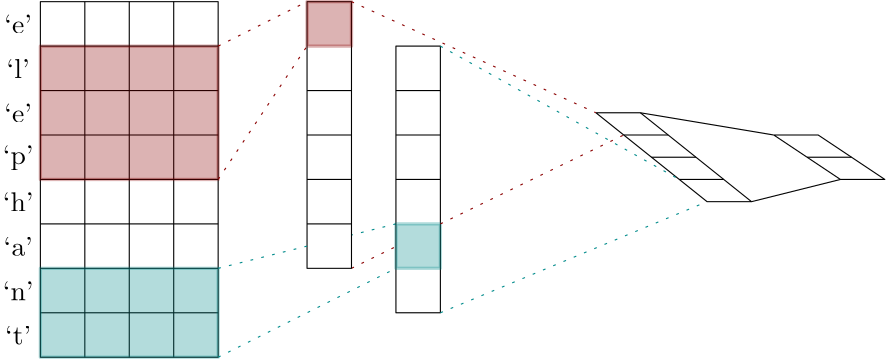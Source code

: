 <?xml version="1.0"?>
<!DOCTYPE ipe SYSTEM "ipe.dtd">
<ipe version="70206" creator="Ipe 7.2.10">
<info created="D:20191207222931" modified="D:20191207222931"/>
<ipestyle name="basic">
<symbol name="arrow/arc(spx)">
<path stroke="sym-stroke" fill="sym-stroke" pen="sym-pen">
0 0 m
-1 0.333 l
-1 -0.333 l
h
</path>
</symbol>
<symbol name="arrow/farc(spx)">
<path stroke="sym-stroke" fill="white" pen="sym-pen">
0 0 m
-1 0.333 l
-1 -0.333 l
h
</path>
</symbol>
<symbol name="arrow/ptarc(spx)">
<path stroke="sym-stroke" fill="sym-stroke" pen="sym-pen">
0 0 m
-1 0.333 l
-0.8 0 l
-1 -0.333 l
h
</path>
</symbol>
<symbol name="arrow/fptarc(spx)">
<path stroke="sym-stroke" fill="white" pen="sym-pen">
0 0 m
-1 0.333 l
-0.8 0 l
-1 -0.333 l
h
</path>
</symbol>
<symbol name="mark/circle(sx)" transformations="translations">
<path fill="sym-stroke">
0.6 0 0 0.6 0 0 e
0.4 0 0 0.4 0 0 e
</path>
</symbol>
<symbol name="mark/disk(sx)" transformations="translations">
<path fill="sym-stroke">
0.6 0 0 0.6 0 0 e
</path>
</symbol>
<symbol name="mark/fdisk(sfx)" transformations="translations">
<group>
<path fill="sym-fill">
0.5 0 0 0.5 0 0 e
</path>
<path fill="sym-stroke" fillrule="eofill">
0.6 0 0 0.6 0 0 e
0.4 0 0 0.4 0 0 e
</path>
</group>
</symbol>
<symbol name="mark/box(sx)" transformations="translations">
<path fill="sym-stroke" fillrule="eofill">
-0.6 -0.6 m
0.6 -0.6 l
0.6 0.6 l
-0.6 0.6 l
h
-0.4 -0.4 m
0.4 -0.4 l
0.4 0.4 l
-0.4 0.4 l
h
</path>
</symbol>
<symbol name="mark/square(sx)" transformations="translations">
<path fill="sym-stroke">
-0.6 -0.6 m
0.6 -0.6 l
0.6 0.6 l
-0.6 0.6 l
h
</path>
</symbol>
<symbol name="mark/fsquare(sfx)" transformations="translations">
<group>
<path fill="sym-fill">
-0.5 -0.5 m
0.5 -0.5 l
0.5 0.5 l
-0.5 0.5 l
h
</path>
<path fill="sym-stroke" fillrule="eofill">
-0.6 -0.6 m
0.6 -0.6 l
0.6 0.6 l
-0.6 0.6 l
h
-0.4 -0.4 m
0.4 -0.4 l
0.4 0.4 l
-0.4 0.4 l
h
</path>
</group>
</symbol>
<symbol name="mark/cross(sx)" transformations="translations">
<group>
<path fill="sym-stroke">
-0.43 -0.57 m
0.57 0.43 l
0.43 0.57 l
-0.57 -0.43 l
h
</path>
<path fill="sym-stroke">
-0.43 0.57 m
0.57 -0.43 l
0.43 -0.57 l
-0.57 0.43 l
h
</path>
</group>
</symbol>
<symbol name="arrow/fnormal(spx)">
<path stroke="sym-stroke" fill="white" pen="sym-pen">
0 0 m
-1 0.333 l
-1 -0.333 l
h
</path>
</symbol>
<symbol name="arrow/pointed(spx)">
<path stroke="sym-stroke" fill="sym-stroke" pen="sym-pen">
0 0 m
-1 0.333 l
-0.8 0 l
-1 -0.333 l
h
</path>
</symbol>
<symbol name="arrow/fpointed(spx)">
<path stroke="sym-stroke" fill="white" pen="sym-pen">
0 0 m
-1 0.333 l
-0.8 0 l
-1 -0.333 l
h
</path>
</symbol>
<symbol name="arrow/linear(spx)">
<path stroke="sym-stroke" pen="sym-pen">
-1 0.333 m
0 0 l
-1 -0.333 l
</path>
</symbol>
<symbol name="arrow/fdouble(spx)">
<path stroke="sym-stroke" fill="white" pen="sym-pen">
0 0 m
-1 0.333 l
-1 -0.333 l
h
-1 0 m
-2 0.333 l
-2 -0.333 l
h
</path>
</symbol>
<symbol name="arrow/double(spx)">
<path stroke="sym-stroke" fill="sym-stroke" pen="sym-pen">
0 0 m
-1 0.333 l
-1 -0.333 l
h
-1 0 m
-2 0.333 l
-2 -0.333 l
h
</path>
</symbol>
<pen name="heavier" value="0.8"/>
<pen name="fat" value="1.2"/>
<pen name="ultrafat" value="2"/>
<symbolsize name="large" value="5"/>
<symbolsize name="small" value="2"/>
<symbolsize name="tiny" value="1.1"/>
<arrowsize name="large" value="10"/>
<arrowsize name="small" value="5"/>
<arrowsize name="tiny" value="3"/>
<color name="red" value="1 0 0"/>
<color name="green" value="0 1 0"/>
<color name="blue" value="0 0 1"/>
<color name="yellow" value="1 1 0"/>
<color name="orange" value="1 0.647 0"/>
<color name="gold" value="1 0.843 0"/>
<color name="purple" value="0.627 0.125 0.941"/>
<color name="gray" value="0.745"/>
<color name="brown" value="0.647 0.165 0.165"/>
<color name="navy" value="0 0 0.502"/>
<color name="pink" value="1 0.753 0.796"/>
<color name="seagreen" value="0.18 0.545 0.341"/>
<color name="turquoise" value="0.251 0.878 0.816"/>
<color name="violet" value="0.933 0.51 0.933"/>
<color name="darkblue" value="0 0 0.545"/>
<color name="darkcyan" value="0 0.545 0.545"/>
<color name="darkgray" value="0.663"/>
<color name="darkgreen" value="0 0.392 0"/>
<color name="darkmagenta" value="0.545 0 0.545"/>
<color name="darkorange" value="1 0.549 0"/>
<color name="darkred" value="0.545 0 0"/>
<color name="lightblue" value="0.678 0.847 0.902"/>
<color name="lightcyan" value="0.878 1 1"/>
<color name="lightgray" value="0.827"/>
<color name="lightgreen" value="0.565 0.933 0.565"/>
<color name="lightyellow" value="1 1 0.878"/>
<dashstyle name="dashed" value="[4] 0"/>
<dashstyle name="dotted" value="[1 3] 0"/>
<dashstyle name="dash dotted" value="[4 2 1 2] 0"/>
<dashstyle name="dash dot dotted" value="[4 2 1 2 1 2] 0"/>
<textsize name="large" value="\large"/>
<textsize name="Large" value="\Large"/>
<textsize name="LARGE" value="\LARGE"/>
<textsize name="huge" value="\huge"/>
<textsize name="Huge" value="\Huge"/>
<textsize name="small" value="\small"/>
<textsize name="footnote" value="\footnotesize"/>
<textsize name="tiny" value="\tiny"/>
<textstyle name="center" begin="\begin{center}" end="\end{center}"/>
<textstyle name="itemize" begin="\begin{itemize}" end="\end{itemize}"/>
<textstyle name="item" begin="\begin{itemize}\item{}" end="\end{itemize}"/>
<gridsize name="4 pts" value="4"/>
<gridsize name="8 pts (~3 mm)" value="8"/>
<gridsize name="16 pts (~6 mm)" value="16"/>
<gridsize name="32 pts (~12 mm)" value="32"/>
<gridsize name="10 pts (~3.5 mm)" value="10"/>
<gridsize name="20 pts (~7 mm)" value="20"/>
<gridsize name="14 pts (~5 mm)" value="14"/>
<gridsize name="28 pts (~10 mm)" value="28"/>
<gridsize name="56 pts (~20 mm)" value="56"/>
<anglesize name="90 deg" value="90"/>
<anglesize name="60 deg" value="60"/>
<anglesize name="45 deg" value="45"/>
<anglesize name="30 deg" value="30"/>
<anglesize name="22.5 deg" value="22.5"/>
<opacity name="10%" value="0.1"/>
<opacity name="30%" value="0.3"/>
<opacity name="50%" value="0.5"/>
<opacity name="75%" value="0.75"/>
<tiling name="falling" angle="-60" step="4" width="1"/>
<tiling name="rising" angle="30" step="4" width="1"/>
</ipestyle>
<page>
<layer name="alpha"/>
<view layers="alpha" active="alpha"/>
<path layer="alpha" matrix="1 0 0 1 0 16" stroke="black">
192 704 m
208 704 l
</path>
<path stroke="darkcyan" dash="dotted">
192 648 m
224 656 l
</path>
<path stroke="darkred" dash="dotted">
208 640 m
224 647.837 l
</path>
<path stroke="black">
96 736 m
96 608 l
160 608 l
160 736 l
h
</path>
<path stroke="black">
112 736 m
112 608 l
</path>
<path stroke="black">
128 736 m
128 608 l
</path>
<path matrix="1 0 0 1 16 0" stroke="black">
128 736 m
128 608 l
</path>
<path stroke="black">
96 720 m
160 720 l
</path>
<path matrix="1 0 0 1 0 -16" stroke="black">
96 720 m
160 720 l
</path>
<path matrix="1 0 0 1 0 -32" stroke="black">
96 720 m
160 720 l
</path>
<path matrix="1 0 0 1 0 -48" stroke="black">
96 720 m
160 720 l
</path>
<path matrix="1 0 0 1 0 -64" stroke="black">
96 720 m
160 720 l
</path>
<path matrix="1 0 0 1 0 -80" stroke="black">
96 720 m
160 720 l
</path>
<path matrix="1 0 0 1 0 -96" stroke="black">
96 720 m
160 720 l
</path>
<text matrix="1 0 0 1 -88 -48" transformations="translations" pos="176 776" stroke="black" type="label" width="9.963" height="6.918" depth="0" halign="center" valign="center">`e&apos;</text>
<text matrix="1 0 0 1 -88 -64" transformations="translations" pos="176 776" stroke="black" type="label" width="8.302" height="6.918" depth="0" halign="center" valign="center">`l&apos;</text>
<text matrix="1 0 0 1 -88 -80" transformations="translations" pos="176 776" stroke="black" type="label" width="9.963" height="6.918" depth="0" halign="center" valign="center">`e&apos;</text>
<text matrix="1 0 0 1 -88 -96" transformations="translations" pos="176 776" stroke="black" type="label" width="11.07" height="6.926" depth="1.93" halign="center" valign="center">`p&apos;</text>
<text matrix="1 0 0 1 -88 -128" transformations="translations" pos="176 776" stroke="black" type="label" width="10.516" height="6.918" depth="0" halign="center" valign="center">`a&apos;</text>
<text matrix="1 0 0 1 -88 -144" transformations="translations" pos="176 776" stroke="black" type="label" width="11.07" height="6.918" depth="0" halign="center" valign="center">`n&apos;</text>
<text matrix="1 0 0 1 -88 -160" transformations="translations" pos="176 776" stroke="black" type="label" width="9.409" height="6.918" depth="0" halign="center" valign="center">`t&apos;</text>
<text matrix="1 0 0 1 -88 -112" transformations="translations" pos="176 776" stroke="black" type="label" width="11.07" height="6.918" depth="0" halign="center" valign="center">`h&apos;</text>
<path matrix="1 0 0 1 -96 -96" stroke="darkcyan" fill="darkcyan" pen="fat" opacity="30%">
192 736 m
192 704 l
256 704 l
256 736 l
h
</path>
<path matrix="1 0 0 1 -96 -16" stroke="darkred" fill="darkred" pen="fat" opacity="30%">
192 736 m
192 688 l
256 688 l
256 736 l
h
</path>
<path stroke="black" fill="white">
192 736 m
192 640 l
208 640 l
208 736 l
h
</path>
<path stroke="black">
224 720 m
224 624 l
240 624 l
240 720 l
h
</path>
<path matrix="1 0 0 1 -32 24" stroke="darkcyan" fill="darkcyan" pen="fat" opacity="30%">
256 632 m
256 616 l
272 616 l
272 632 l
h
</path>
<path stroke="darkcyan" dash="dotted">
160 608 m
224 640 l
</path>
<path stroke="darkcyan" dash="dotted">
160 640 m
192 648 l
</path>
<path stroke="darkred" dash="dotted">
160 672 m
192 720 l
</path>
<path stroke="darkred" dash="dotted">
160 720 m
192 736 l
</path>
<path matrix="1 0 0 1 -16 -24" stroke="darkred" fill="darkred" pen="fat" opacity="30%">
208 760 m
208 744 l
224 744 l
224 760 l
h
</path>
<path stroke="black">
192 704 m
208 704 l
</path>
<path matrix="1 0 0 1 0 -16" stroke="black">
192 704 m
208 704 l
</path>
<path matrix="1 0 0 1 0 -32" stroke="black">
192 704 m
208 704 l
</path>
<path matrix="1 0 0 1 0 -48" stroke="black">
192 704 m
208 704 l
</path>
<path matrix="1 0 0 1 32 0" stroke="black">
192 704 m
208 704 l
</path>
<path matrix="1 0 0 1 32 -16" stroke="black">
192 704 m
208 704 l
</path>
<path matrix="1 0 0 1 32 -32" stroke="black">
192 704 m
208 704 l
</path>
<path matrix="1 0 0 1 24 -8" stroke="black">
272 704 m
288 704 l
328 672 l
312 672 l
272 704 l
</path>
<path matrix="1 0 0 1 24 -8" stroke="black">
336 696 m
352 696 l
376 680 l
360 680 l
336 696 l
</path>
<path matrix="1 0 0 1 24 -8" stroke="black">
282 696 m
298 696 l
</path>
<path matrix="1 0 0 1 24 -8" stroke="black">
292 688 m
308 688 l
</path>
<path matrix="1 0 0 1 24 -8" stroke="black">
302 680 m
318 680 l
</path>
<path matrix="1 0 0 1 24 0" stroke="black">
348 680 m
364 680 l
</path>
<path stroke="darkcyan" dash="dotted">
240 624 m
336 664 l
</path>
<path stroke="darkcyan" dash="dotted">
240 720 m
326 672 l
</path>
<path stroke="darkred" dash="dotted">
208 736 m
296 696 l
</path>
<path stroke="darkred" dash="dotted">
240 656 m
306 688 l
</path>
<path stroke="black">
352 664 m
384 672 l
</path>
<path stroke="black">
312 696 m
360 688 l
</path>
</page>
</ipe>
